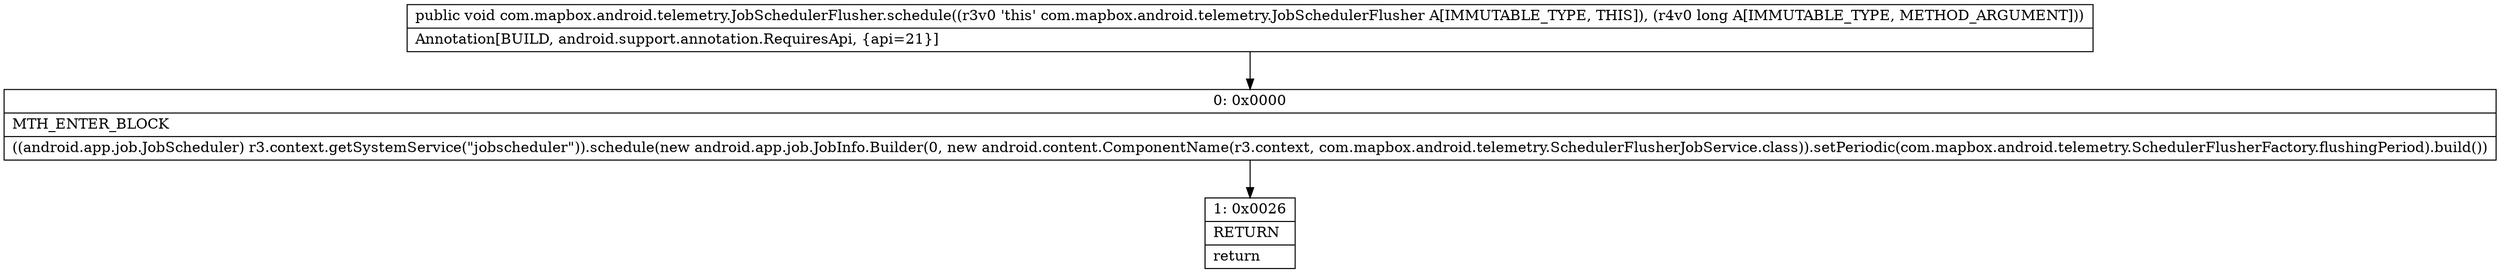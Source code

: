 digraph "CFG forcom.mapbox.android.telemetry.JobSchedulerFlusher.schedule(J)V" {
Node_0 [shape=record,label="{0\:\ 0x0000|MTH_ENTER_BLOCK\l|((android.app.job.JobScheduler) r3.context.getSystemService(\"jobscheduler\")).schedule(new android.app.job.JobInfo.Builder(0, new android.content.ComponentName(r3.context, com.mapbox.android.telemetry.SchedulerFlusherJobService.class)).setPeriodic(com.mapbox.android.telemetry.SchedulerFlusherFactory.flushingPeriod).build())\l}"];
Node_1 [shape=record,label="{1\:\ 0x0026|RETURN\l|return\l}"];
MethodNode[shape=record,label="{public void com.mapbox.android.telemetry.JobSchedulerFlusher.schedule((r3v0 'this' com.mapbox.android.telemetry.JobSchedulerFlusher A[IMMUTABLE_TYPE, THIS]), (r4v0 long A[IMMUTABLE_TYPE, METHOD_ARGUMENT]))  | Annotation[BUILD, android.support.annotation.RequiresApi, \{api=21\}]\l}"];
MethodNode -> Node_0;
Node_0 -> Node_1;
}

